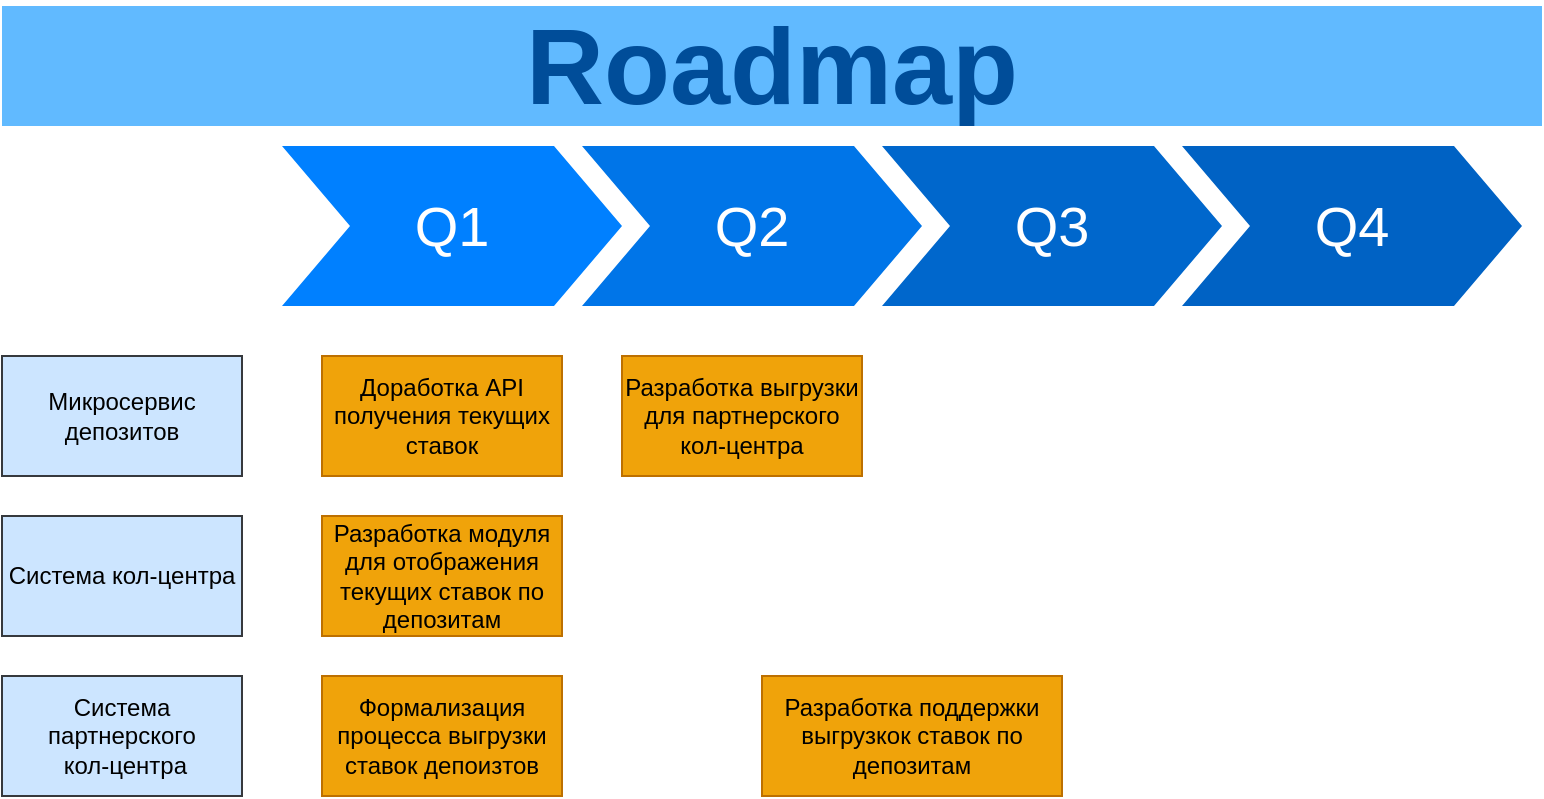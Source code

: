 <mxfile version="27.1.1">
  <diagram name="Page-1" id="d9b1e647-80fa-b4a2-5024-87a742678bcc">
    <mxGraphModel dx="1429" dy="789" grid="1" gridSize="10" guides="1" tooltips="1" connect="1" arrows="1" fold="1" page="1" pageScale="1" pageWidth="1100" pageHeight="850" background="none" math="0" shadow="0">
      <root>
        <mxCell id="0" />
        <mxCell id="1" parent="0" />
        <mxCell id="57fe6abec08f04cb-1" value="Q1" style="shape=step;whiteSpace=wrap;html=1;fontSize=28;fillColor=#0080FF;fontColor=#FFFFFF;strokeColor=none;" parent="1" vertex="1">
          <mxGeometry x="260" y="175" width="170" height="80" as="geometry" />
        </mxCell>
        <mxCell id="57fe6abec08f04cb-2" value="Q2" style="shape=step;whiteSpace=wrap;html=1;fontSize=28;fillColor=#0075E8;fontColor=#FFFFFF;strokeColor=none;" parent="1" vertex="1">
          <mxGeometry x="410" y="175" width="170" height="80" as="geometry" />
        </mxCell>
        <mxCell id="57fe6abec08f04cb-3" value="Q3" style="shape=step;whiteSpace=wrap;html=1;fontSize=28;fillColor=#0067CC;fontColor=#FFFFFF;strokeColor=none;" parent="1" vertex="1">
          <mxGeometry x="560" y="175" width="170" height="80" as="geometry" />
        </mxCell>
        <mxCell id="57fe6abec08f04cb-4" value="Q4" style="shape=step;whiteSpace=wrap;html=1;fontSize=28;fillColor=#0062C4;fontColor=#FFFFFF;strokeColor=none;" parent="1" vertex="1">
          <mxGeometry x="710" y="175" width="170" height="80" as="geometry" />
        </mxCell>
        <mxCell id="57fe6abec08f04cb-7" value="Roadmap" style="text;html=1;strokeColor=none;fillColor=#61BAFF;align=center;verticalAlign=middle;whiteSpace=wrap;fontSize=54;fontStyle=1;fontColor=#004D99;" parent="1" vertex="1">
          <mxGeometry x="120" y="105" width="770" height="60" as="geometry" />
        </mxCell>
        <mxCell id="jwH7kqDnkx5bbhs6kZ0Q-1" value="Микросервис депозитов" style="rounded=0;whiteSpace=wrap;html=1;fillColor=#cce5ff;strokeColor=#36393d;" vertex="1" parent="1">
          <mxGeometry x="120" y="280" width="120" height="60" as="geometry" />
        </mxCell>
        <mxCell id="jwH7kqDnkx5bbhs6kZ0Q-2" value="Система кол-центра" style="rounded=0;whiteSpace=wrap;html=1;fillColor=#cce5ff;strokeColor=#36393d;" vertex="1" parent="1">
          <mxGeometry x="120" y="360" width="120" height="60" as="geometry" />
        </mxCell>
        <mxCell id="jwH7kqDnkx5bbhs6kZ0Q-3" value="Система партнерского&lt;div&gt;&amp;nbsp;кол-центра&lt;/div&gt;" style="rounded=0;whiteSpace=wrap;html=1;fillColor=#cce5ff;strokeColor=#36393d;" vertex="1" parent="1">
          <mxGeometry x="120" y="440" width="120" height="60" as="geometry" />
        </mxCell>
        <mxCell id="jwH7kqDnkx5bbhs6kZ0Q-4" value="Доработка API&lt;div&gt;получения текущих ставок&lt;/div&gt;" style="rounded=0;whiteSpace=wrap;html=1;fillColor=#f0a30a;strokeColor=#BD7000;fontColor=#000000;" vertex="1" parent="1">
          <mxGeometry x="280" y="280" width="120" height="60" as="geometry" />
        </mxCell>
        <mxCell id="jwH7kqDnkx5bbhs6kZ0Q-5" value="Разработка модуля&lt;div&gt;для отображения текущих ставок по депозитам&lt;/div&gt;" style="rounded=0;whiteSpace=wrap;html=1;fillColor=#f0a30a;strokeColor=#BD7000;fontColor=#000000;" vertex="1" parent="1">
          <mxGeometry x="280" y="360" width="120" height="60" as="geometry" />
        </mxCell>
        <mxCell id="jwH7kqDnkx5bbhs6kZ0Q-6" value="Разработка выгрузки для партнерского кол-центра" style="rounded=0;whiteSpace=wrap;html=1;fillColor=#f0a30a;strokeColor=#BD7000;fontColor=#000000;" vertex="1" parent="1">
          <mxGeometry x="430" y="280" width="120" height="60" as="geometry" />
        </mxCell>
        <mxCell id="jwH7kqDnkx5bbhs6kZ0Q-7" value="Формализация процесса выгрузки ставок депоизтов" style="rounded=0;whiteSpace=wrap;html=1;fillColor=#f0a30a;strokeColor=#BD7000;fontColor=#000000;" vertex="1" parent="1">
          <mxGeometry x="280" y="440" width="120" height="60" as="geometry" />
        </mxCell>
        <mxCell id="jwH7kqDnkx5bbhs6kZ0Q-8" value="Разработка поддержки выгрузкок ставок по депозитам" style="rounded=0;whiteSpace=wrap;html=1;fillColor=#f0a30a;strokeColor=#BD7000;fontColor=#000000;" vertex="1" parent="1">
          <mxGeometry x="500" y="440" width="150" height="60" as="geometry" />
        </mxCell>
      </root>
    </mxGraphModel>
  </diagram>
</mxfile>
